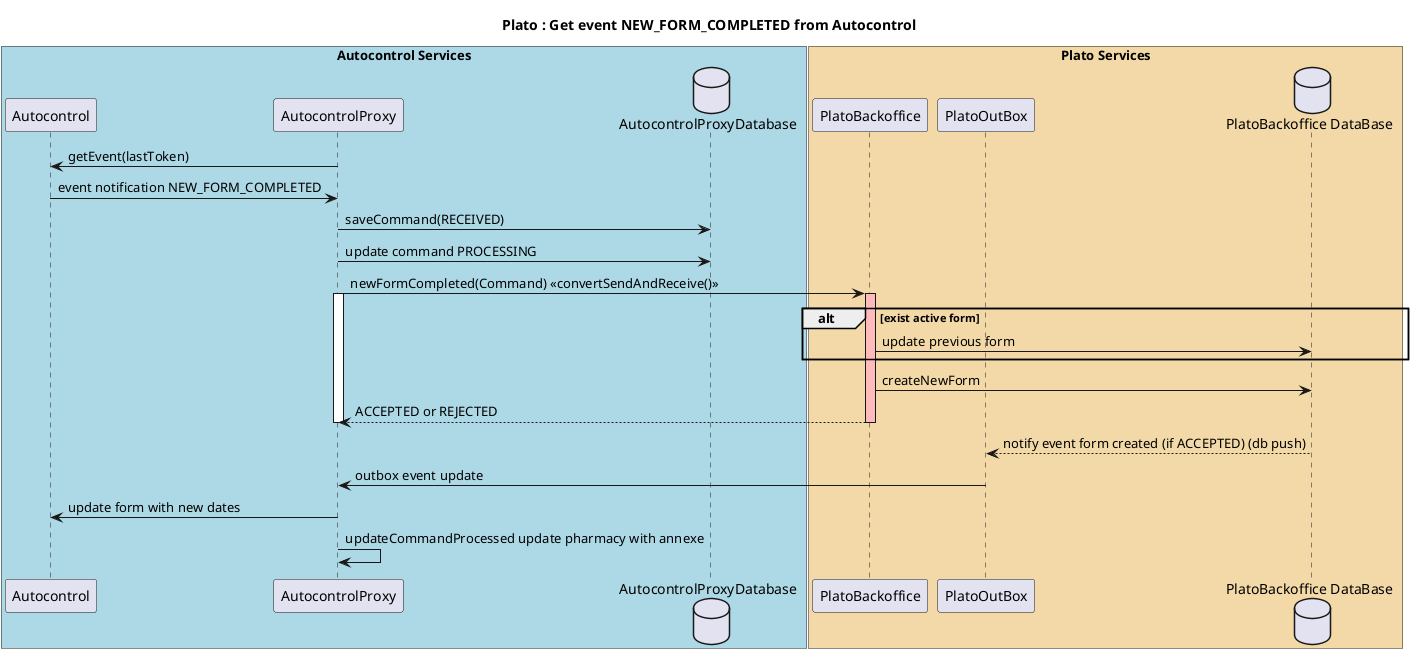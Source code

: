 @startuml
title Plato : Get event NEW_FORM_COMPLETED from Autocontrol

box "Autocontrol Services" #LightBlue
participant Autocontrol
participant AutocontrolProxy
database AutocontrolProxyDatabase
end box

box "Plato Services" #f2d9a7
participant PlatoBackoffice
participant PlatoOutBox
database "PlatoBackoffice DataBase"
end box
Autocontrol <- AutocontrolProxy: getEvent(lastToken)
Autocontrol -> AutocontrolProxy: event notification NEW_FORM_COMPLETED
AutocontrolProxy -> AutocontrolProxyDatabase: saveCommand(RECEIVED)

AutocontrolProxy -> AutocontrolProxyDatabase: update command PROCESSING
AutocontrolProxy -> PlatoBackoffice: newFormCompleted(Command) <<convertSendAndReceive()>>
activate AutocontrolProxy
    activate PlatoBackoffice #FFBBBB

    alt exist active form
        PlatoBackoffice -> "PlatoBackoffice DataBase": update previous form
    end
    PlatoBackoffice -> "PlatoBackoffice DataBase": createNewForm
    return ACCEPTED or REJECTED
    deactivate PlatoBackoffice
deactivate AutocontrolProxy
PlatoOutBox <-- "PlatoBackoffice DataBase" : notify event form created (if ACCEPTED) (db push)

PlatoOutBox -> AutocontrolProxy: outbox event update

AutocontrolProxy -> Autocontrol: update form with new dates

AutocontrolProxy -> AutocontrolProxy : updateCommandProcessed update pharmacy with annexe


@enduml